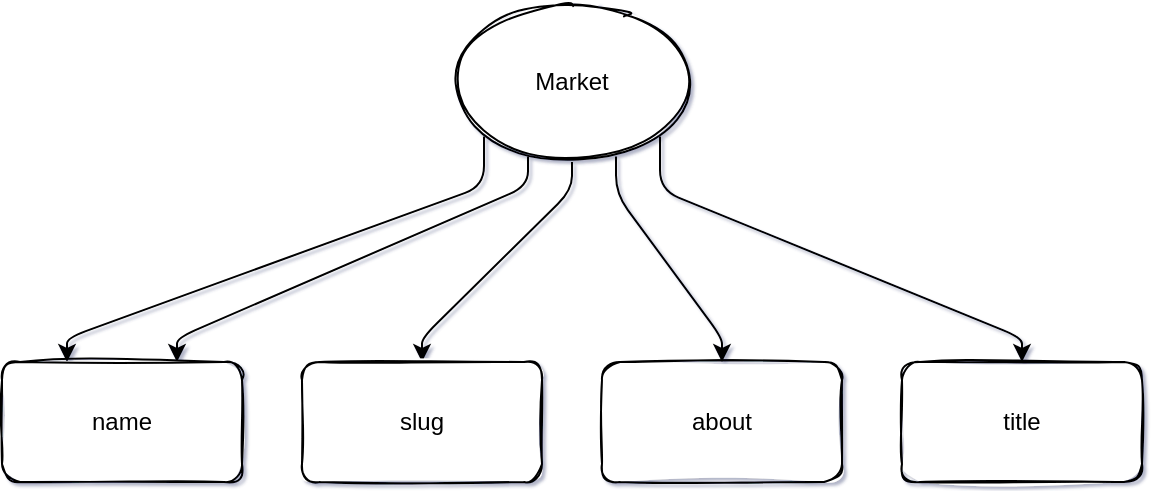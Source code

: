 <mxfile>
    <diagram id="0fiBWgrXSbrucCPLC_0t" name="Page-1">
        <mxGraphModel dx="687" dy="609" grid="0" gridSize="10" guides="1" tooltips="1" connect="1" arrows="1" fold="1" page="1" pageScale="1" pageWidth="850" pageHeight="1100" background="#ffffff" math="0" shadow="1">
            <root>
                <mxCell id="0"/>
                <mxCell id="1" parent="0"/>
                <mxCell id="3" value="" style="edgeStyle=none;html=1;noEdgeStyle=1;orthogonal=1;" edge="1" parent="1" source="6l1E8BhhTPS93ofHY3in-8" target="2">
                    <mxGeometry relative="1" as="geometry">
                        <Array as="points">
                            <mxPoint x="241" y="92"/>
                            <mxPoint x="32.5" y="168"/>
                        </Array>
                    </mxGeometry>
                </mxCell>
                <mxCell id="4" value="" style="edgeStyle=none;html=1;noEdgeStyle=1;orthogonal=1;" edge="1" parent="1" source="6l1E8BhhTPS93ofHY3in-8" target="2">
                    <mxGeometry relative="1" as="geometry">
                        <Array as="points">
                            <mxPoint x="263" y="92"/>
                            <mxPoint x="87.5" y="168"/>
                        </Array>
                    </mxGeometry>
                </mxCell>
                <mxCell id="6" value="" style="edgeStyle=none;html=1;noEdgeStyle=1;orthogonal=1;" edge="1" parent="1" source="6l1E8BhhTPS93ofHY3in-8" target="5">
                    <mxGeometry relative="1" as="geometry">
                        <Array as="points">
                            <mxPoint x="285" y="94"/>
                            <mxPoint x="210" y="168"/>
                        </Array>
                    </mxGeometry>
                </mxCell>
                <mxCell id="8" value="" style="edgeStyle=none;html=1;noEdgeStyle=1;orthogonal=1;" edge="1" parent="1" source="6l1E8BhhTPS93ofHY3in-8" target="7">
                    <mxGeometry relative="1" as="geometry">
                        <Array as="points">
                            <mxPoint x="307" y="96"/>
                            <mxPoint x="360" y="168"/>
                        </Array>
                    </mxGeometry>
                </mxCell>
                <mxCell id="10" value="" style="edgeStyle=none;html=1;noEdgeStyle=1;orthogonal=1;" edge="1" parent="1" source="6l1E8BhhTPS93ofHY3in-8" target="9">
                    <mxGeometry relative="1" as="geometry">
                        <Array as="points">
                            <mxPoint x="329" y="94"/>
                            <mxPoint x="510" y="168"/>
                        </Array>
                    </mxGeometry>
                </mxCell>
                <mxCell id="6l1E8BhhTPS93ofHY3in-8" value="Market" style="ellipse;whiteSpace=wrap;html=1;sketch=1;rounded=1;" parent="1" vertex="1">
                    <mxGeometry x="225" width="120" height="80" as="geometry"/>
                </mxCell>
                <mxCell id="2" value="name" style="whiteSpace=wrap;html=1;sketch=1;rounded=1;" vertex="1" parent="1">
                    <mxGeometry y="180" width="120" height="60" as="geometry"/>
                </mxCell>
                <mxCell id="5" value="slug" style="whiteSpace=wrap;html=1;sketch=1;rounded=1;" vertex="1" parent="1">
                    <mxGeometry x="150" y="180" width="120" height="60" as="geometry"/>
                </mxCell>
                <mxCell id="7" value="about" style="whiteSpace=wrap;html=1;sketch=1;rounded=1;" vertex="1" parent="1">
                    <mxGeometry x="300" y="180" width="120" height="60" as="geometry"/>
                </mxCell>
                <mxCell id="9" value="title" style="whiteSpace=wrap;html=1;sketch=1;rounded=1;" vertex="1" parent="1">
                    <mxGeometry x="450" y="180" width="120" height="60" as="geometry"/>
                </mxCell>
            </root>
        </mxGraphModel>
    </diagram>
</mxfile>